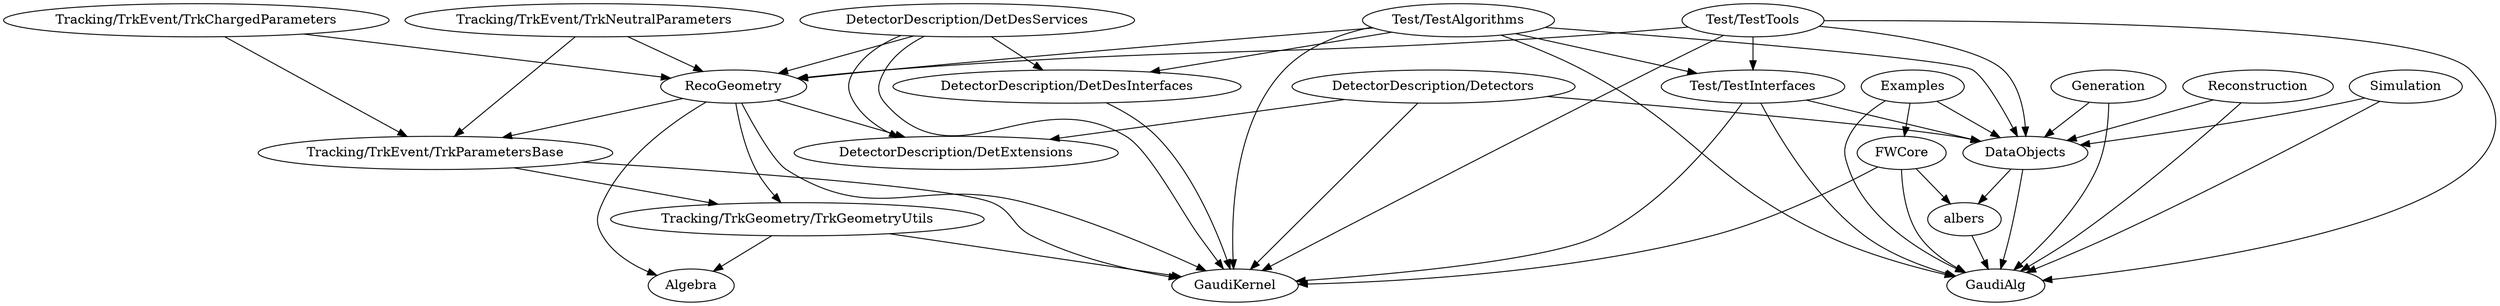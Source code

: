 digraph subdirs_deps {
"albers" -> "GaudiAlg";
"DataObjects" -> "GaudiAlg";
"DataObjects" -> "albers";
"Tracking/TrkGeometry/TrkGeometryUtils" -> "GaudiKernel";
"Tracking/TrkGeometry/TrkGeometryUtils" -> "Algebra";
"Tracking/TrkEvent/TrkParametersBase" -> "GaudiKernel";
"Tracking/TrkEvent/TrkParametersBase" -> "Tracking/TrkGeometry/TrkGeometryUtils";
"RecoGeometry" -> "Algebra";
"RecoGeometry" -> "Tracking/TrkEvent/TrkParametersBase";
"RecoGeometry" -> "Tracking/TrkGeometry/TrkGeometryUtils";
"RecoGeometry" -> "DetectorDescription/DetExtensions";
"RecoGeometry" -> "GaudiKernel";
"DetectorDescription/DetDesInterfaces" -> "GaudiKernel";
"DetectorDescription/DetDesServices" -> "GaudiKernel";
"DetectorDescription/DetDesServices" -> "RecoGeometry";
"DetectorDescription/DetDesServices" -> "DetectorDescription/DetDesInterfaces";
"DetectorDescription/DetDesServices" -> "DetectorDescription/DetExtensions";
"DetectorDescription/Detectors" -> "GaudiKernel";
"DetectorDescription/Detectors" -> "DataObjects";
"DetectorDescription/Detectors" -> "DetectorDescription/DetExtensions";
"FWCore" -> "GaudiAlg";
"FWCore" -> "GaudiKernel";
"FWCore" -> "albers";
"Examples" -> "GaudiAlg";
"Examples" -> "DataObjects";
"Examples" -> "FWCore";
"Generation" -> "GaudiAlg";
"Generation" -> "DataObjects";
"Reconstruction" -> "GaudiAlg";
"Reconstruction" -> "DataObjects";
"Simulation" -> "GaudiAlg";
"Simulation" -> "DataObjects";
"Test/TestInterfaces" -> "GaudiAlg";
"Test/TestInterfaces" -> "GaudiKernel";
"Test/TestInterfaces" -> "DataObjects";
"Test/TestAlgorithms" -> "GaudiAlg";
"Test/TestAlgorithms" -> "GaudiKernel";
"Test/TestAlgorithms" -> "DetectorDescription/DetDesInterfaces";
"Test/TestAlgorithms" -> "Test/TestInterfaces";
"Test/TestAlgorithms" -> "RecoGeometry";
"Test/TestAlgorithms" -> "DataObjects";
"Test/TestTools" -> "GaudiAlg";
"Test/TestTools" -> "GaudiKernel";
"Test/TestTools" -> "DataObjects";
"Test/TestTools" -> "Test/TestInterfaces";
"Test/TestTools" -> "RecoGeometry";
"Tracking/TrkEvent/TrkChargedParameters" -> "Tracking/TrkEvent/TrkParametersBase";
"Tracking/TrkEvent/TrkChargedParameters" -> "RecoGeometry";
"Tracking/TrkEvent/TrkNeutralParameters" -> "Tracking/TrkEvent/TrkParametersBase";
"Tracking/TrkEvent/TrkNeutralParameters" -> "RecoGeometry";
}
